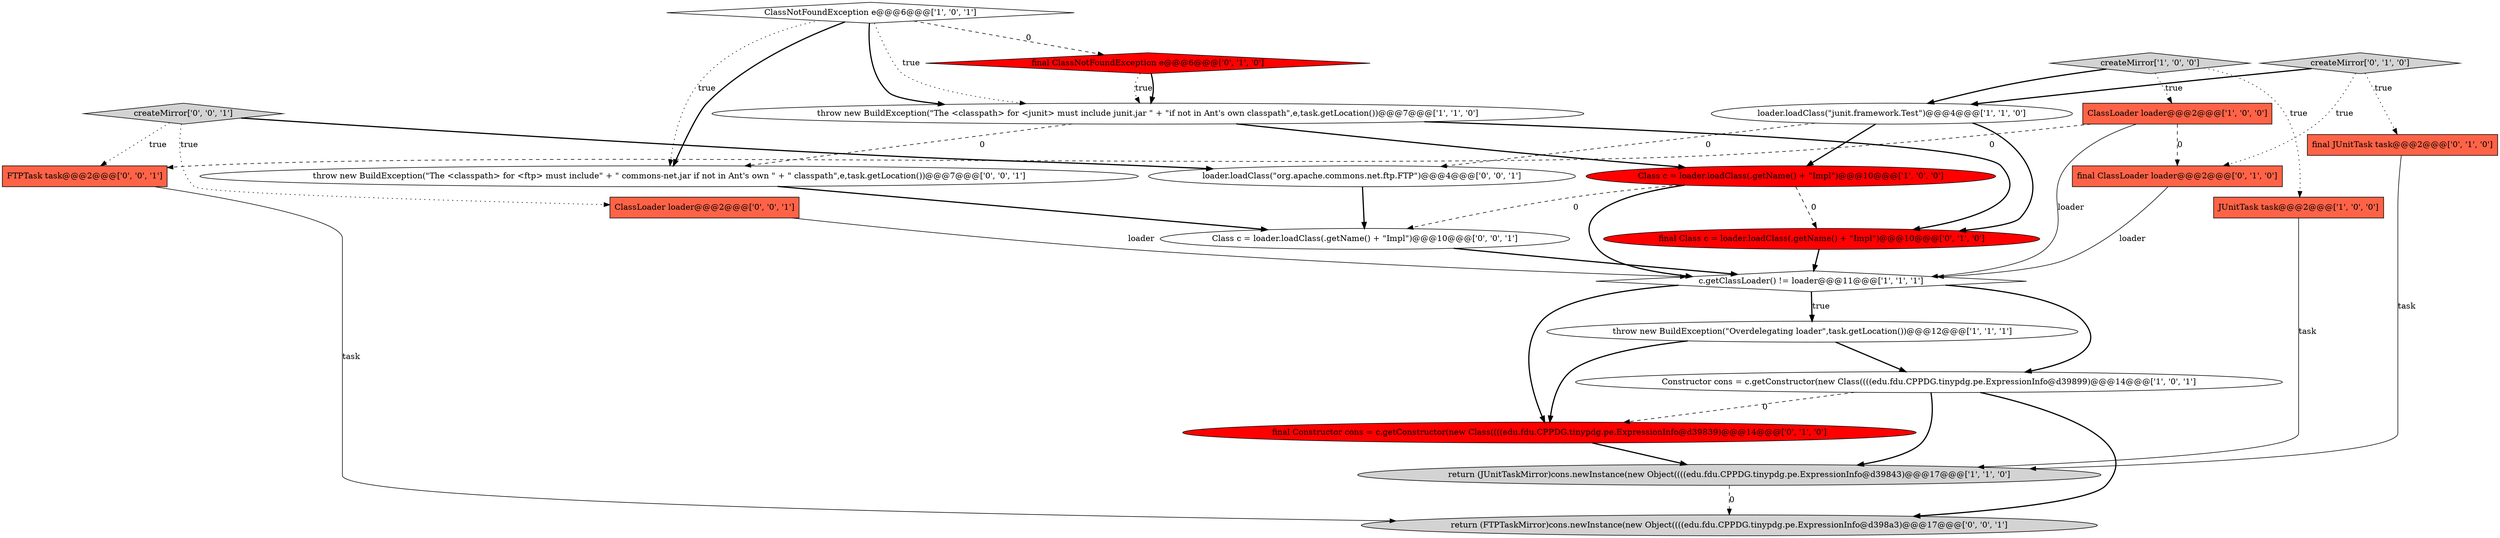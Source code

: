 digraph {
19 [style = filled, label = "ClassLoader loader@@@2@@@['0', '0', '1']", fillcolor = tomato, shape = box image = "AAA0AAABBB3BBB"];
1 [style = filled, label = "throw new BuildException(\"Overdelegating loader\",task.getLocation())@@@12@@@['1', '1', '1']", fillcolor = white, shape = ellipse image = "AAA0AAABBB1BBB"];
6 [style = filled, label = "c.getClassLoader() != loader@@@11@@@['1', '1', '1']", fillcolor = white, shape = diamond image = "AAA0AAABBB1BBB"];
14 [style = filled, label = "final Class c = loader.loadClass(.getName() + \"Impl\")@@@10@@@['0', '1', '0']", fillcolor = red, shape = ellipse image = "AAA1AAABBB2BBB"];
18 [style = filled, label = "return (FTPTaskMirror)cons.newInstance(new Object((((edu.fdu.CPPDG.tinypdg.pe.ExpressionInfo@d398a3)@@@17@@@['0', '0', '1']", fillcolor = lightgray, shape = ellipse image = "AAA0AAABBB3BBB"];
7 [style = filled, label = "Constructor cons = c.getConstructor(new Class((((edu.fdu.CPPDG.tinypdg.pe.ExpressionInfo@d39899)@@@14@@@['1', '0', '1']", fillcolor = white, shape = ellipse image = "AAA0AAABBB1BBB"];
21 [style = filled, label = "Class c = loader.loadClass(.getName() + \"Impl\")@@@10@@@['0', '0', '1']", fillcolor = white, shape = ellipse image = "AAA0AAABBB3BBB"];
3 [style = filled, label = "ClassNotFoundException e@@@6@@@['1', '0', '1']", fillcolor = white, shape = diamond image = "AAA0AAABBB1BBB"];
13 [style = filled, label = "final JUnitTask task@@@2@@@['0', '1', '0']", fillcolor = tomato, shape = box image = "AAA0AAABBB2BBB"];
4 [style = filled, label = "Class c = loader.loadClass(.getName() + \"Impl\")@@@10@@@['1', '0', '0']", fillcolor = red, shape = ellipse image = "AAA1AAABBB1BBB"];
20 [style = filled, label = "loader.loadClass(\"org.apache.commons.net.ftp.FTP\")@@@4@@@['0', '0', '1']", fillcolor = white, shape = ellipse image = "AAA0AAABBB3BBB"];
5 [style = filled, label = "ClassLoader loader@@@2@@@['1', '0', '0']", fillcolor = tomato, shape = box image = "AAA1AAABBB1BBB"];
2 [style = filled, label = "throw new BuildException(\"The <classpath> for <junit> must include junit.jar \" + \"if not in Ant's own classpath\",e,task.getLocation())@@@7@@@['1', '1', '0']", fillcolor = white, shape = ellipse image = "AAA0AAABBB1BBB"];
12 [style = filled, label = "final Constructor cons = c.getConstructor(new Class((((edu.fdu.CPPDG.tinypdg.pe.ExpressionInfo@d39839)@@@14@@@['0', '1', '0']", fillcolor = red, shape = ellipse image = "AAA1AAABBB2BBB"];
17 [style = filled, label = "throw new BuildException(\"The <classpath> for <ftp> must include\" + \" commons-net.jar if not in Ant's own \" + \" classpath\",e,task.getLocation())@@@7@@@['0', '0', '1']", fillcolor = white, shape = ellipse image = "AAA0AAABBB3BBB"];
11 [style = filled, label = "createMirror['0', '1', '0']", fillcolor = lightgray, shape = diamond image = "AAA0AAABBB2BBB"];
22 [style = filled, label = "createMirror['0', '0', '1']", fillcolor = lightgray, shape = diamond image = "AAA0AAABBB3BBB"];
0 [style = filled, label = "JUnitTask task@@@2@@@['1', '0', '0']", fillcolor = tomato, shape = box image = "AAA0AAABBB1BBB"];
9 [style = filled, label = "createMirror['1', '0', '0']", fillcolor = lightgray, shape = diamond image = "AAA0AAABBB1BBB"];
10 [style = filled, label = "loader.loadClass(\"junit.framework.Test\")@@@4@@@['1', '1', '0']", fillcolor = white, shape = ellipse image = "AAA0AAABBB1BBB"];
15 [style = filled, label = "final ClassLoader loader@@@2@@@['0', '1', '0']", fillcolor = tomato, shape = box image = "AAA1AAABBB2BBB"];
16 [style = filled, label = "final ClassNotFoundException e@@@6@@@['0', '1', '0']", fillcolor = red, shape = diamond image = "AAA1AAABBB2BBB"];
23 [style = filled, label = "FTPTask task@@@2@@@['0', '0', '1']", fillcolor = tomato, shape = box image = "AAA0AAABBB3BBB"];
8 [style = filled, label = "return (JUnitTaskMirror)cons.newInstance(new Object((((edu.fdu.CPPDG.tinypdg.pe.ExpressionInfo@d39843)@@@17@@@['1', '1', '0']", fillcolor = lightgray, shape = ellipse image = "AAA0AAABBB1BBB"];
9->0 [style = dotted, label="true"];
22->19 [style = dotted, label="true"];
16->2 [style = dotted, label="true"];
22->23 [style = dotted, label="true"];
21->6 [style = bold, label=""];
10->14 [style = bold, label=""];
4->6 [style = bold, label=""];
5->23 [style = dashed, label="0"];
6->1 [style = dotted, label="true"];
11->13 [style = dotted, label="true"];
9->10 [style = bold, label=""];
16->2 [style = bold, label=""];
13->8 [style = solid, label="task"];
7->8 [style = bold, label=""];
2->17 [style = dashed, label="0"];
2->4 [style = bold, label=""];
1->7 [style = bold, label=""];
4->21 [style = dashed, label="0"];
15->6 [style = solid, label="loader"];
20->21 [style = bold, label=""];
6->1 [style = bold, label=""];
5->6 [style = solid, label="loader"];
9->5 [style = dotted, label="true"];
3->2 [style = bold, label=""];
22->20 [style = bold, label=""];
11->10 [style = bold, label=""];
12->8 [style = bold, label=""];
2->14 [style = bold, label=""];
1->12 [style = bold, label=""];
10->4 [style = bold, label=""];
19->6 [style = solid, label="loader"];
7->18 [style = bold, label=""];
7->12 [style = dashed, label="0"];
3->17 [style = bold, label=""];
0->8 [style = solid, label="task"];
10->20 [style = dashed, label="0"];
3->17 [style = dotted, label="true"];
4->14 [style = dashed, label="0"];
8->18 [style = dashed, label="0"];
6->7 [style = bold, label=""];
11->15 [style = dotted, label="true"];
5->15 [style = dashed, label="0"];
23->18 [style = solid, label="task"];
17->21 [style = bold, label=""];
14->6 [style = bold, label=""];
3->16 [style = dashed, label="0"];
3->2 [style = dotted, label="true"];
6->12 [style = bold, label=""];
}
